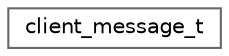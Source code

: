 digraph "Graphical Class Hierarchy"
{
 // LATEX_PDF_SIZE
  bgcolor="transparent";
  edge [fontname=Helvetica,fontsize=10,labelfontname=Helvetica,labelfontsize=10];
  node [fontname=Helvetica,fontsize=10,shape=box,height=0.2,width=0.4];
  rankdir="LR";
  Node0 [id="Node000000",label="client_message_t",height=0.2,width=0.4,color="grey40", fillcolor="white", style="filled",URL="$structclient__message__t.html",tooltip=" "];
}
